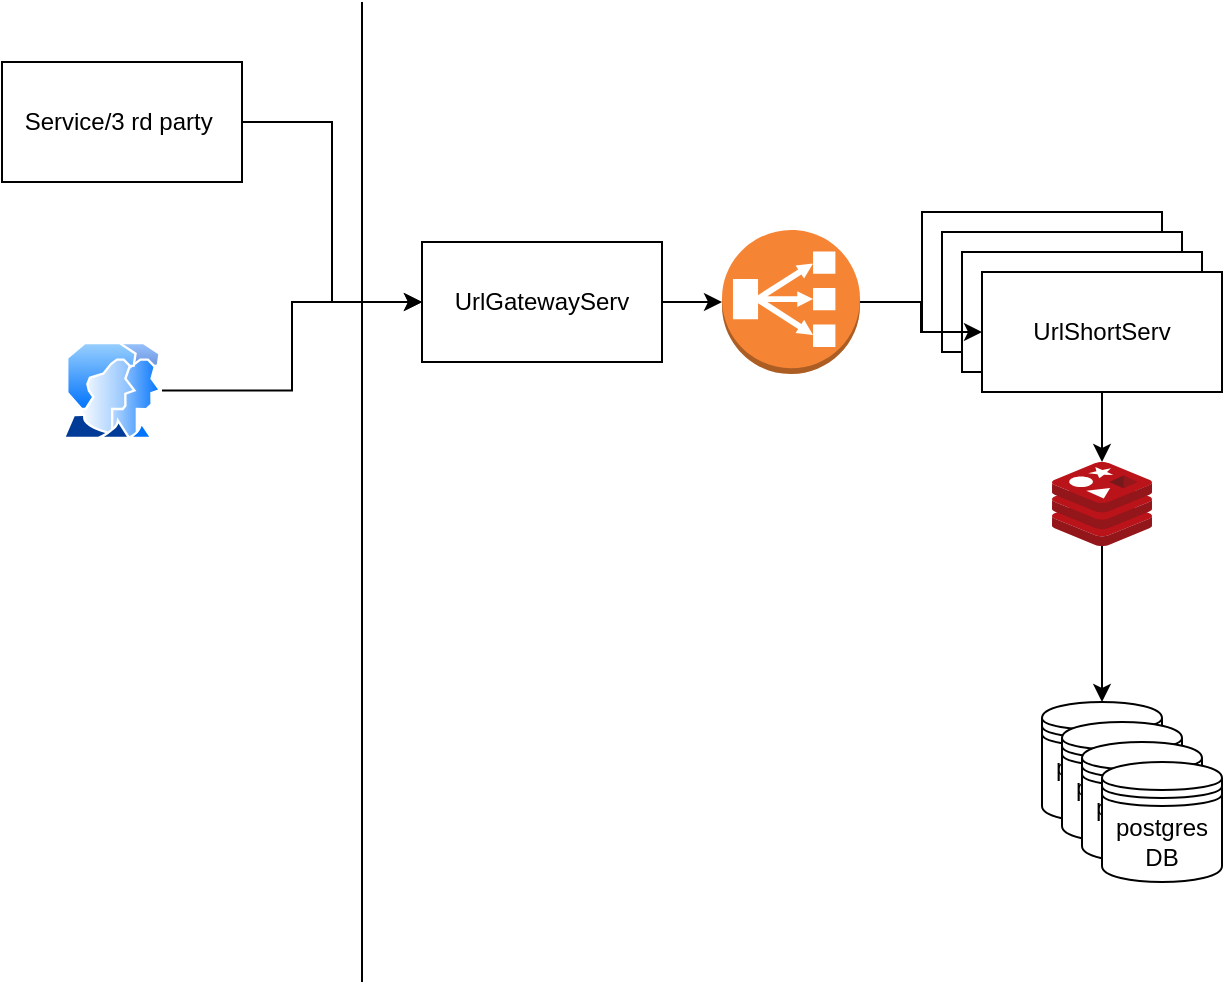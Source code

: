 <mxfile version="16.5.6" type="device"><diagram id="xlklr_9-L-HZqnm2L0UM" name="Page-1"><mxGraphModel dx="1186" dy="574" grid="1" gridSize="10" guides="1" tooltips="1" connect="1" arrows="1" fold="1" page="1" pageScale="1" pageWidth="827" pageHeight="1169" math="0" shadow="0"><root><mxCell id="0"/><mxCell id="1" parent="0"/><mxCell id="2TqiqtI7eIxoGzOvydti-15" style="edgeStyle=orthogonalEdgeStyle;rounded=0;orthogonalLoop=1;jettySize=auto;html=1;entryX=0;entryY=0.5;entryDx=0;entryDy=0;" edge="1" parent="1" source="2TqiqtI7eIxoGzOvydti-1" target="2TqiqtI7eIxoGzOvydti-2"><mxGeometry relative="1" as="geometry"/></mxCell><mxCell id="2TqiqtI7eIxoGzOvydti-1" value="Service/3 rd party&amp;nbsp;" style="rounded=0;whiteSpace=wrap;html=1;" vertex="1" parent="1"><mxGeometry x="70" y="70" width="120" height="60" as="geometry"/></mxCell><mxCell id="2TqiqtI7eIxoGzOvydti-13" style="edgeStyle=orthogonalEdgeStyle;rounded=0;orthogonalLoop=1;jettySize=auto;html=1;entryX=0;entryY=0.5;entryDx=0;entryDy=0;entryPerimeter=0;" edge="1" parent="1" source="2TqiqtI7eIxoGzOvydti-2" target="2TqiqtI7eIxoGzOvydti-10"><mxGeometry relative="1" as="geometry"/></mxCell><mxCell id="2TqiqtI7eIxoGzOvydti-2" value="UrlGatewayServ" style="rounded=0;whiteSpace=wrap;html=1;" vertex="1" parent="1"><mxGeometry x="280" y="160" width="120" height="60" as="geometry"/></mxCell><mxCell id="2TqiqtI7eIxoGzOvydti-16" style="edgeStyle=orthogonalEdgeStyle;rounded=0;orthogonalLoop=1;jettySize=auto;html=1;entryX=0;entryY=0.5;entryDx=0;entryDy=0;" edge="1" parent="1" source="2TqiqtI7eIxoGzOvydti-4" target="2TqiqtI7eIxoGzOvydti-2"><mxGeometry relative="1" as="geometry"/></mxCell><mxCell id="2TqiqtI7eIxoGzOvydti-4" value="" style="aspect=fixed;perimeter=ellipsePerimeter;html=1;align=center;shadow=0;dashed=0;spacingTop=3;image;image=img/lib/active_directory/user_accounts.svg;" vertex="1" parent="1"><mxGeometry x="100" y="210" width="50" height="48.5" as="geometry"/></mxCell><mxCell id="2TqiqtI7eIxoGzOvydti-5" value="" style="rounded=0;whiteSpace=wrap;html=1;" vertex="1" parent="1"><mxGeometry x="530" y="145" width="120" height="60" as="geometry"/></mxCell><mxCell id="2TqiqtI7eIxoGzOvydti-6" value="" style="rounded=0;whiteSpace=wrap;html=1;" vertex="1" parent="1"><mxGeometry x="540" y="155" width="120" height="60" as="geometry"/></mxCell><mxCell id="2TqiqtI7eIxoGzOvydti-7" value="" style="rounded=0;whiteSpace=wrap;html=1;" vertex="1" parent="1"><mxGeometry x="550" y="165" width="120" height="60" as="geometry"/></mxCell><mxCell id="2TqiqtI7eIxoGzOvydti-18" style="edgeStyle=orthogonalEdgeStyle;rounded=0;orthogonalLoop=1;jettySize=auto;html=1;entryX=0.5;entryY=0;entryDx=0;entryDy=0;entryPerimeter=0;" edge="1" parent="1" source="2TqiqtI7eIxoGzOvydti-8" target="2TqiqtI7eIxoGzOvydti-17"><mxGeometry relative="1" as="geometry"/></mxCell><mxCell id="2TqiqtI7eIxoGzOvydti-8" value="UrlShortServ" style="rounded=0;whiteSpace=wrap;html=1;" vertex="1" parent="1"><mxGeometry x="560" y="175" width="120" height="60" as="geometry"/></mxCell><mxCell id="2TqiqtI7eIxoGzOvydti-9" value="" style="endArrow=none;html=1;rounded=0;" edge="1" parent="1"><mxGeometry width="50" height="50" relative="1" as="geometry"><mxPoint x="250" y="530" as="sourcePoint"/><mxPoint x="250" y="40" as="targetPoint"/></mxGeometry></mxCell><mxCell id="2TqiqtI7eIxoGzOvydti-14" style="edgeStyle=orthogonalEdgeStyle;rounded=0;orthogonalLoop=1;jettySize=auto;html=1;" edge="1" parent="1" source="2TqiqtI7eIxoGzOvydti-10" target="2TqiqtI7eIxoGzOvydti-8"><mxGeometry relative="1" as="geometry"/></mxCell><mxCell id="2TqiqtI7eIxoGzOvydti-10" value="" style="outlineConnect=0;dashed=0;verticalLabelPosition=bottom;verticalAlign=top;align=center;html=1;shape=mxgraph.aws3.classic_load_balancer;fillColor=#F58534;gradientColor=none;" vertex="1" parent="1"><mxGeometry x="430" y="154" width="69" height="72" as="geometry"/></mxCell><mxCell id="2TqiqtI7eIxoGzOvydti-11" value="postgres DB" style="shape=datastore;whiteSpace=wrap;html=1;" vertex="1" parent="1"><mxGeometry x="590" y="390" width="60" height="60" as="geometry"/></mxCell><mxCell id="2TqiqtI7eIxoGzOvydti-19" style="edgeStyle=orthogonalEdgeStyle;rounded=0;orthogonalLoop=1;jettySize=auto;html=1;entryX=0.5;entryY=0;entryDx=0;entryDy=0;" edge="1" parent="1" source="2TqiqtI7eIxoGzOvydti-17" target="2TqiqtI7eIxoGzOvydti-11"><mxGeometry relative="1" as="geometry"/></mxCell><mxCell id="2TqiqtI7eIxoGzOvydti-17" value="" style="sketch=0;aspect=fixed;html=1;points=[];align=center;image;fontSize=12;image=img/lib/mscae/Cache_Redis_Product.svg;" vertex="1" parent="1"><mxGeometry x="595" y="270" width="50" height="42" as="geometry"/></mxCell><mxCell id="2TqiqtI7eIxoGzOvydti-20" value="postgres DB" style="shape=datastore;whiteSpace=wrap;html=1;" vertex="1" parent="1"><mxGeometry x="600" y="400" width="60" height="60" as="geometry"/></mxCell><mxCell id="2TqiqtI7eIxoGzOvydti-21" value="postgres DB" style="shape=datastore;whiteSpace=wrap;html=1;" vertex="1" parent="1"><mxGeometry x="610" y="410" width="60" height="60" as="geometry"/></mxCell><mxCell id="2TqiqtI7eIxoGzOvydti-22" value="postgres DB" style="shape=datastore;whiteSpace=wrap;html=1;" vertex="1" parent="1"><mxGeometry x="620" y="420" width="60" height="60" as="geometry"/></mxCell></root></mxGraphModel></diagram></mxfile>